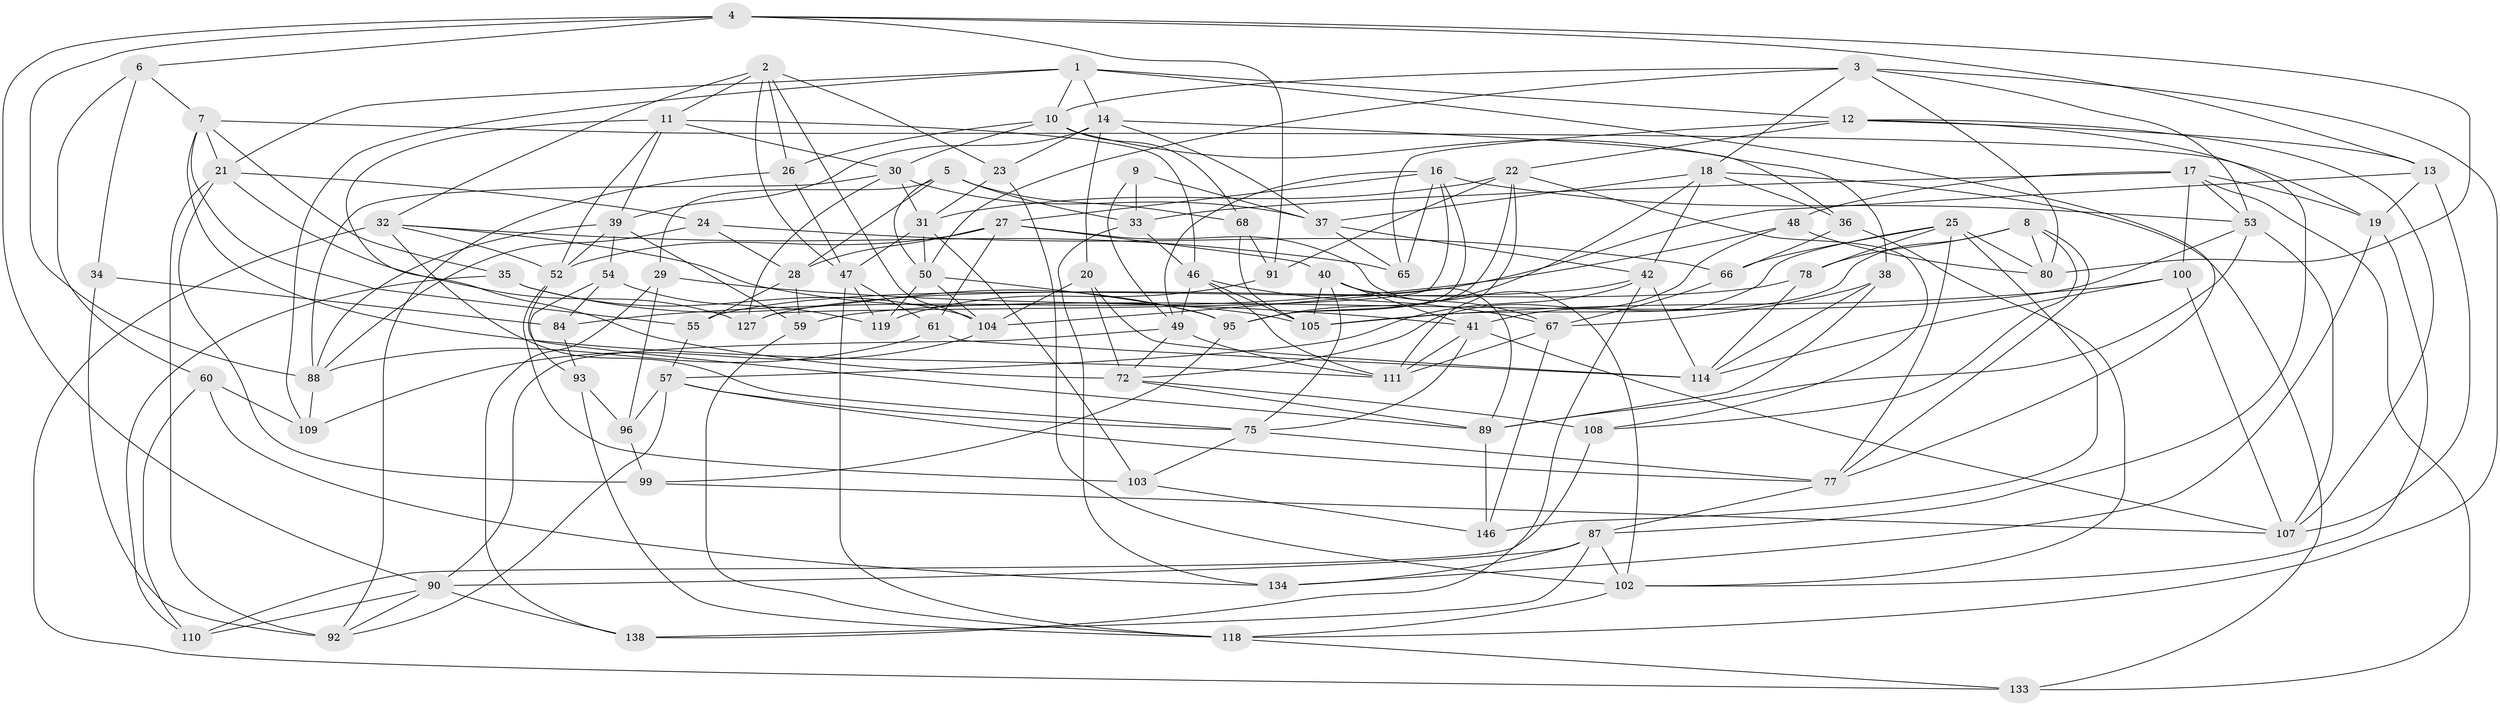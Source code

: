 // original degree distribution, {4: 1.0}
// Generated by graph-tools (version 1.1) at 2025/11/02/27/25 16:11:47]
// undirected, 92 vertices, 234 edges
graph export_dot {
graph [start="1"]
  node [color=gray90,style=filled];
  1 [super="+98"];
  2 [super="+15"];
  3 [super="+69"];
  4 [super="+123"];
  5 [super="+137"];
  6;
  7 [super="+73"];
  8 [super="+121"];
  9;
  10 [super="+142"];
  11 [super="+136"];
  12 [super="+124"];
  13 [super="+43"];
  14 [super="+85"];
  16 [super="+71"];
  17 [super="+62"];
  18 [super="+70"];
  19 [super="+122"];
  20;
  21 [super="+144"];
  22 [super="+51"];
  23;
  24;
  25 [super="+63"];
  26;
  27 [super="+45"];
  28 [super="+83"];
  29;
  30 [super="+139"];
  31 [super="+64"];
  32 [super="+128"];
  33 [super="+112"];
  34;
  35;
  36;
  37 [super="+86"];
  38;
  39 [super="+132"];
  40 [super="+56"];
  41 [super="+44"];
  42 [super="+81"];
  46 [super="+125"];
  47 [super="+74"];
  48;
  49 [super="+58"];
  50 [super="+101"];
  52 [super="+94"];
  53 [super="+140"];
  54;
  55;
  57 [super="+120"];
  59;
  60;
  61;
  65;
  66;
  67 [super="+126"];
  68;
  72 [super="+79"];
  75 [super="+76"];
  77 [super="+97"];
  78;
  80 [super="+82"];
  84;
  87 [super="+147"];
  88 [super="+129"];
  89 [super="+115"];
  90 [super="+131"];
  91;
  92 [super="+145"];
  93;
  95 [super="+116"];
  96;
  99;
  100;
  102 [super="+113"];
  103;
  104 [super="+106"];
  105 [super="+130"];
  107 [super="+117"];
  108;
  109;
  110;
  111 [super="+135"];
  114 [super="+141"];
  118 [super="+143"];
  119;
  127;
  133;
  134;
  138;
  146;
  1 -- 21;
  1 -- 77;
  1 -- 14;
  1 -- 10;
  1 -- 12;
  1 -- 109;
  2 -- 23;
  2 -- 47;
  2 -- 104;
  2 -- 32;
  2 -- 26;
  2 -- 11;
  3 -- 18;
  3 -- 50;
  3 -- 80;
  3 -- 10;
  3 -- 118;
  3 -- 53;
  4 -- 90;
  4 -- 80;
  4 -- 91;
  4 -- 13;
  4 -- 6;
  4 -- 88;
  5 -- 33;
  5 -- 68;
  5 -- 28 [weight=2];
  5 -- 50;
  5 -- 29;
  6 -- 60;
  6 -- 7;
  6 -- 34;
  7 -- 35;
  7 -- 55;
  7 -- 111;
  7 -- 21;
  7 -- 19;
  8 -- 78;
  8 -- 105;
  8 -- 77;
  8 -- 80 [weight=2];
  8 -- 108;
  9 -- 33 [weight=2];
  9 -- 49;
  9 -- 37;
  10 -- 38;
  10 -- 26;
  10 -- 68;
  10 -- 30;
  11 -- 46;
  11 -- 72;
  11 -- 30;
  11 -- 39;
  11 -- 52;
  12 -- 13;
  12 -- 65;
  12 -- 107;
  12 -- 22;
  12 -- 87;
  13 -- 107;
  13 -- 19 [weight=2];
  13 -- 104;
  14 -- 37;
  14 -- 20;
  14 -- 23;
  14 -- 36;
  14 -- 39;
  16 -- 49;
  16 -- 127;
  16 -- 27;
  16 -- 65;
  16 -- 53;
  16 -- 95;
  17 -- 48;
  17 -- 19;
  17 -- 100;
  17 -- 133;
  17 -- 53;
  17 -- 33;
  18 -- 133;
  18 -- 37;
  18 -- 36;
  18 -- 42;
  18 -- 95;
  19 -- 102;
  19 -- 134;
  20 -- 72;
  20 -- 114;
  20 -- 104;
  21 -- 24;
  21 -- 99;
  21 -- 127;
  21 -- 92;
  22 -- 91;
  22 -- 108;
  22 -- 31;
  22 -- 95;
  22 -- 111;
  23 -- 102;
  23 -- 31;
  24 -- 66;
  24 -- 28;
  24 -- 88;
  25 -- 146;
  25 -- 77;
  25 -- 66;
  25 -- 80;
  25 -- 41;
  25 -- 78;
  26 -- 92;
  26 -- 47;
  27 -- 52;
  27 -- 40;
  27 -- 102;
  27 -- 28;
  27 -- 61;
  28 -- 55;
  28 -- 59;
  29 -- 96;
  29 -- 41;
  29 -- 138;
  30 -- 127;
  30 -- 88;
  30 -- 31;
  30 -- 37;
  31 -- 47;
  31 -- 50;
  31 -- 103;
  32 -- 65;
  32 -- 133;
  32 -- 75;
  32 -- 52;
  32 -- 105;
  33 -- 46;
  33 -- 134;
  34 -- 84;
  34 -- 92 [weight=2];
  35 -- 110;
  35 -- 104;
  35 -- 95;
  36 -- 102;
  36 -- 66;
  37 -- 65;
  37 -- 42;
  38 -- 89;
  38 -- 114;
  38 -- 67;
  39 -- 59;
  39 -- 54;
  39 -- 88;
  39 -- 52;
  40 -- 75;
  40 -- 67;
  40 -- 89;
  40 -- 41;
  40 -- 105;
  41 -- 75;
  41 -- 107;
  41 -- 111;
  42 -- 57;
  42 -- 138;
  42 -- 114;
  42 -- 55;
  46 -- 111;
  46 -- 105;
  46 -- 67;
  46 -- 49;
  47 -- 61;
  47 -- 119;
  47 -- 118;
  48 -- 84;
  48 -- 80;
  48 -- 72;
  49 -- 111;
  49 -- 90;
  49 -- 72;
  50 -- 119;
  50 -- 104;
  50 -- 95;
  52 -- 103;
  52 -- 89;
  53 -- 89;
  53 -- 107;
  53 -- 59;
  54 -- 119;
  54 -- 84;
  54 -- 93;
  55 -- 57;
  57 -- 75;
  57 -- 96;
  57 -- 92;
  57 -- 77;
  59 -- 118;
  60 -- 110;
  60 -- 109;
  60 -- 134;
  61 -- 114;
  61 -- 88;
  66 -- 67;
  67 -- 146;
  67 -- 111;
  68 -- 91;
  68 -- 105;
  72 -- 108;
  72 -- 89;
  75 -- 103;
  75 -- 77;
  77 -- 87;
  78 -- 127;
  78 -- 114;
  84 -- 93;
  87 -- 90;
  87 -- 134;
  87 -- 138;
  87 -- 102;
  88 -- 109;
  89 -- 146;
  90 -- 92;
  90 -- 110;
  90 -- 138;
  91 -- 119;
  93 -- 96;
  93 -- 118;
  95 -- 99;
  96 -- 99;
  99 -- 107;
  100 -- 105;
  100 -- 114;
  100 -- 107;
  102 -- 118;
  103 -- 146;
  104 -- 109;
  108 -- 110;
  118 -- 133;
}
